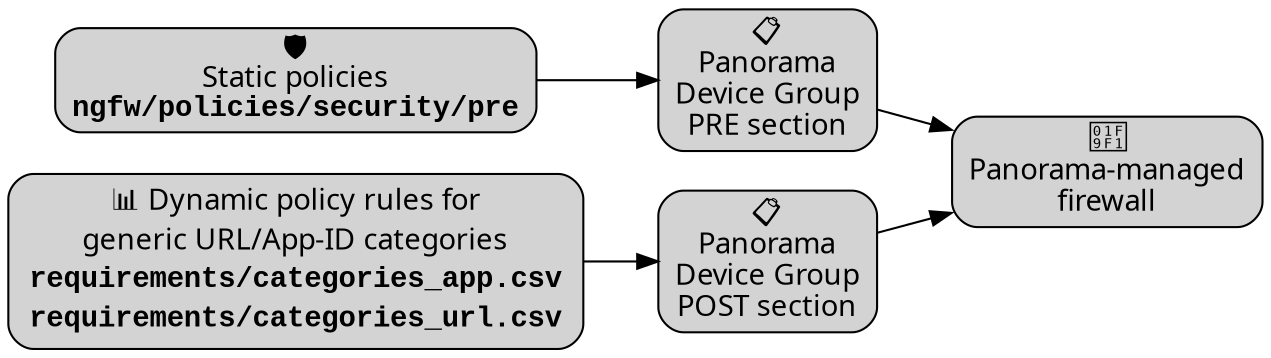 digraph G {
    rankdir=LR;
    node [shape=Mrecord, fontname="Segoe UI Emoji", style=filled, fillcolor=lightgrey, fontsize=14];

    // Node definitions with custom tooltips
    static_policies [label=<🛡️<BR/>Static policies<BR/><B><FONT FACE="Courier New">ngfw/policies/security/pre</FONT></B>>,
                     tooltip="Static security policy rules"];

    dg_pre [label="📋\nPanorama\nDevice Group\nPRE section",
            tooltip="Device Group PRE rulebase section in Panorama for policy deployment before local rules"];

    dg_post [label="📋\nPanorama\nDevice Group\nPOST section", 
             tooltip="Device Group POST rulebase section in Panorama for policy deployment after local rules"];

    requirements [label=<<TABLE BORDER="0" CELLBORDER="0" CELLSPACING="0"><TR><TD ALIGN="CENTER">📊 Dynamic policy rules for</TD></TR><TR><TD ALIGN="CENTER">generic URL/App-ID categories</TD></TR><TR><TD ALIGN="LEFT"><B><FONT FACE="Courier New">requirements/categories_app.csv</FONT></B></TD></TR><TR><TD ALIGN="LEFT"><B><FONT FACE="Courier New">requirements/categories_url.csv</FONT></B></TD></TR></TABLE>>, 
                  tooltip="CSV files containing application and URL category definitions used to dynamically generate firewall security policies"];

    firewall [label="🧱\nPanorama-managed\nfirewall", 
              tooltip="Next-generation firewall managed centrally through Panorama"];

    // Diagram flows:
    static_policies -> dg_pre -> firewall;
    requirements -> dg_post -> firewall;

}

